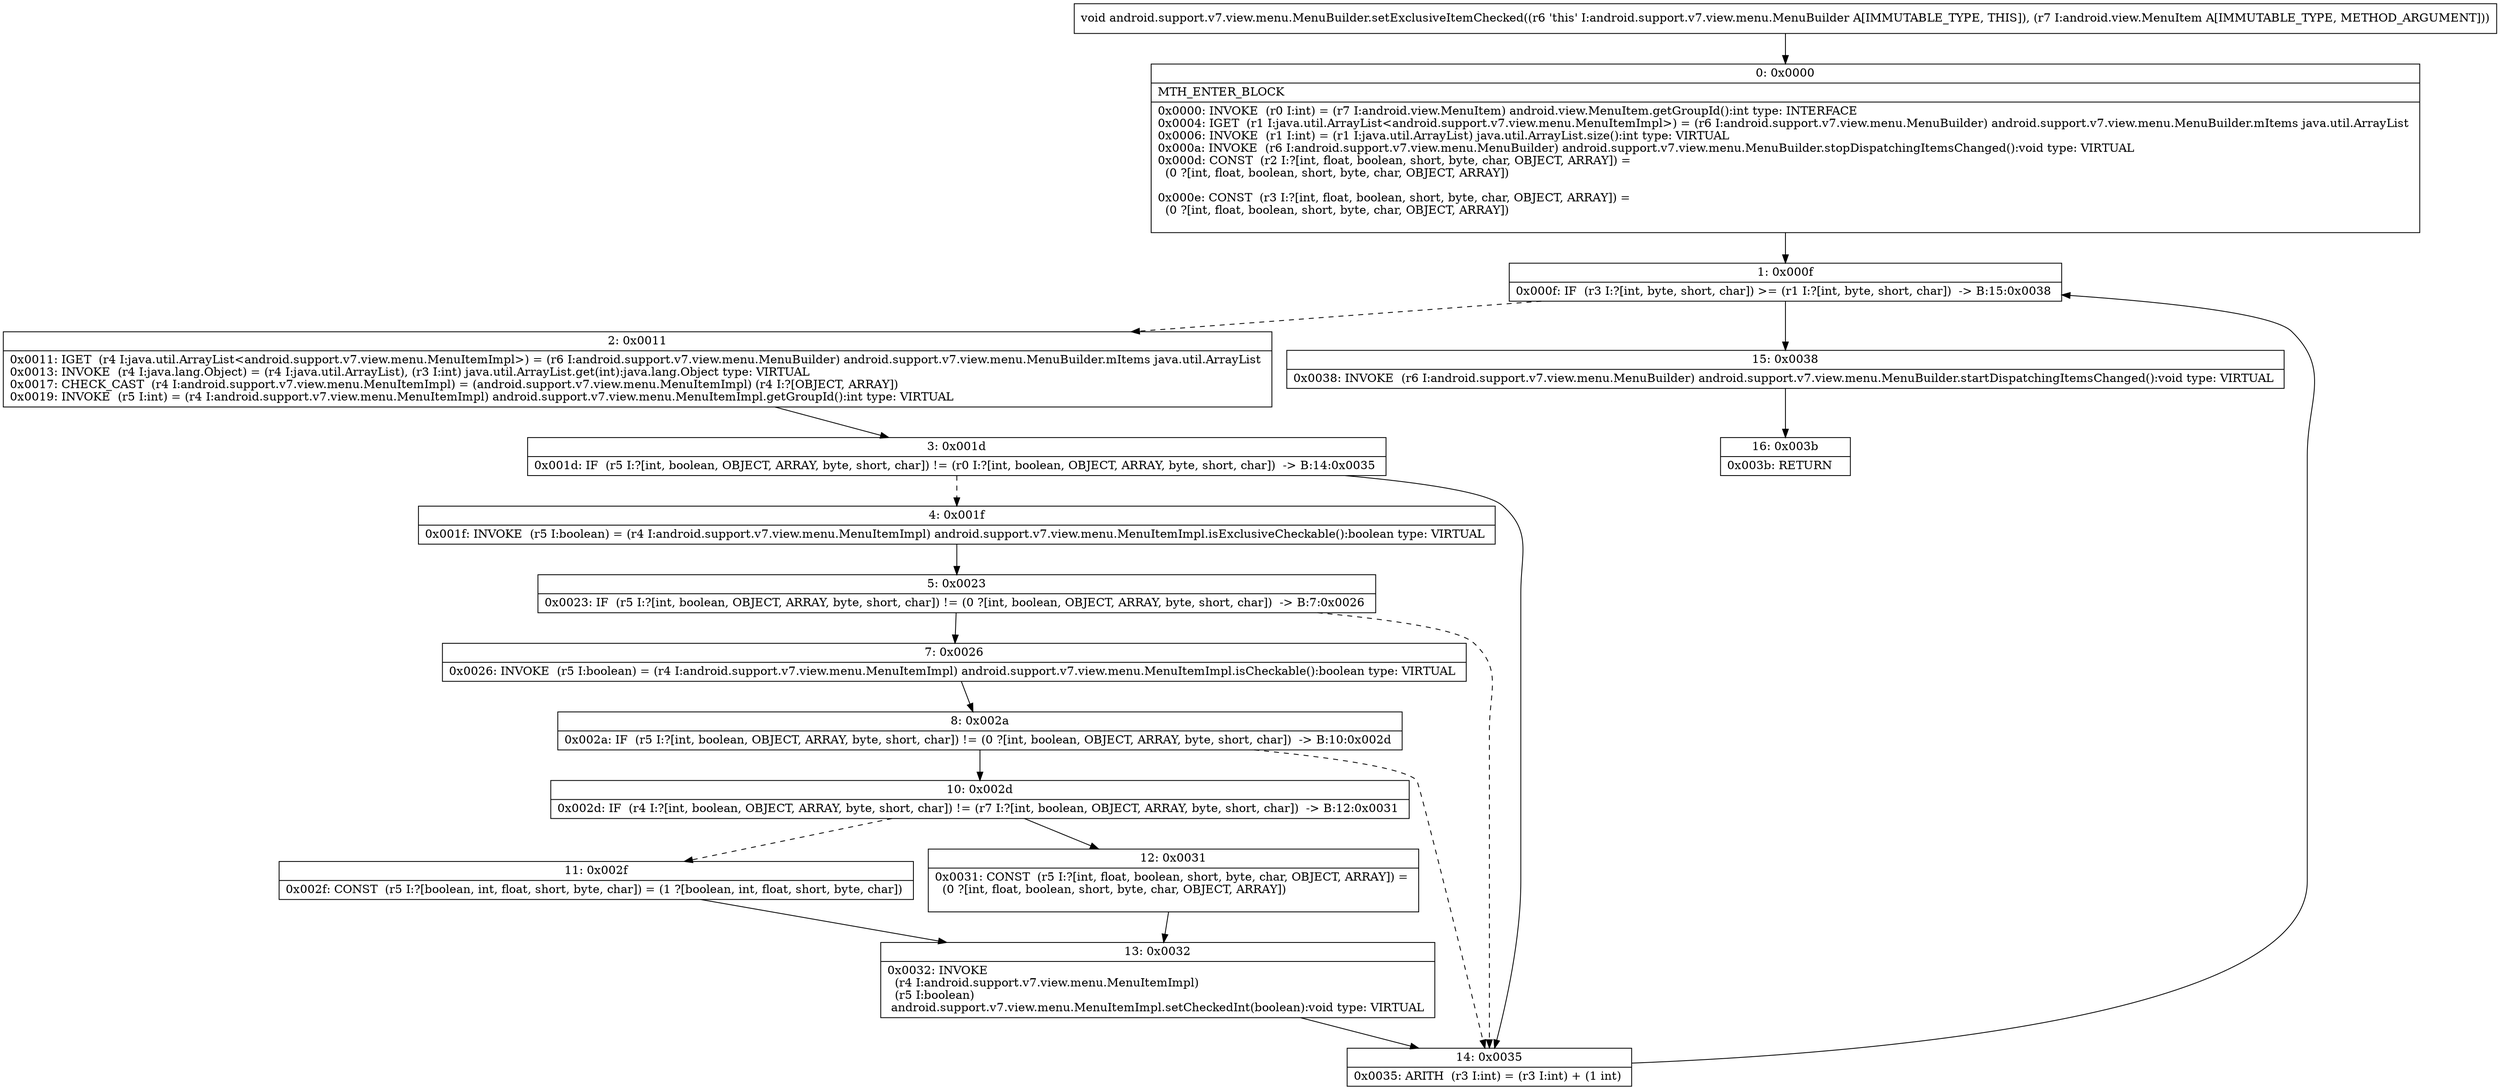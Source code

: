digraph "CFG forandroid.support.v7.view.menu.MenuBuilder.setExclusiveItemChecked(Landroid\/view\/MenuItem;)V" {
Node_0 [shape=record,label="{0\:\ 0x0000|MTH_ENTER_BLOCK\l|0x0000: INVOKE  (r0 I:int) = (r7 I:android.view.MenuItem) android.view.MenuItem.getGroupId():int type: INTERFACE \l0x0004: IGET  (r1 I:java.util.ArrayList\<android.support.v7.view.menu.MenuItemImpl\>) = (r6 I:android.support.v7.view.menu.MenuBuilder) android.support.v7.view.menu.MenuBuilder.mItems java.util.ArrayList \l0x0006: INVOKE  (r1 I:int) = (r1 I:java.util.ArrayList) java.util.ArrayList.size():int type: VIRTUAL \l0x000a: INVOKE  (r6 I:android.support.v7.view.menu.MenuBuilder) android.support.v7.view.menu.MenuBuilder.stopDispatchingItemsChanged():void type: VIRTUAL \l0x000d: CONST  (r2 I:?[int, float, boolean, short, byte, char, OBJECT, ARRAY]) = \l  (0 ?[int, float, boolean, short, byte, char, OBJECT, ARRAY])\l \l0x000e: CONST  (r3 I:?[int, float, boolean, short, byte, char, OBJECT, ARRAY]) = \l  (0 ?[int, float, boolean, short, byte, char, OBJECT, ARRAY])\l \l}"];
Node_1 [shape=record,label="{1\:\ 0x000f|0x000f: IF  (r3 I:?[int, byte, short, char]) \>= (r1 I:?[int, byte, short, char])  \-\> B:15:0x0038 \l}"];
Node_2 [shape=record,label="{2\:\ 0x0011|0x0011: IGET  (r4 I:java.util.ArrayList\<android.support.v7.view.menu.MenuItemImpl\>) = (r6 I:android.support.v7.view.menu.MenuBuilder) android.support.v7.view.menu.MenuBuilder.mItems java.util.ArrayList \l0x0013: INVOKE  (r4 I:java.lang.Object) = (r4 I:java.util.ArrayList), (r3 I:int) java.util.ArrayList.get(int):java.lang.Object type: VIRTUAL \l0x0017: CHECK_CAST  (r4 I:android.support.v7.view.menu.MenuItemImpl) = (android.support.v7.view.menu.MenuItemImpl) (r4 I:?[OBJECT, ARRAY]) \l0x0019: INVOKE  (r5 I:int) = (r4 I:android.support.v7.view.menu.MenuItemImpl) android.support.v7.view.menu.MenuItemImpl.getGroupId():int type: VIRTUAL \l}"];
Node_3 [shape=record,label="{3\:\ 0x001d|0x001d: IF  (r5 I:?[int, boolean, OBJECT, ARRAY, byte, short, char]) != (r0 I:?[int, boolean, OBJECT, ARRAY, byte, short, char])  \-\> B:14:0x0035 \l}"];
Node_4 [shape=record,label="{4\:\ 0x001f|0x001f: INVOKE  (r5 I:boolean) = (r4 I:android.support.v7.view.menu.MenuItemImpl) android.support.v7.view.menu.MenuItemImpl.isExclusiveCheckable():boolean type: VIRTUAL \l}"];
Node_5 [shape=record,label="{5\:\ 0x0023|0x0023: IF  (r5 I:?[int, boolean, OBJECT, ARRAY, byte, short, char]) != (0 ?[int, boolean, OBJECT, ARRAY, byte, short, char])  \-\> B:7:0x0026 \l}"];
Node_7 [shape=record,label="{7\:\ 0x0026|0x0026: INVOKE  (r5 I:boolean) = (r4 I:android.support.v7.view.menu.MenuItemImpl) android.support.v7.view.menu.MenuItemImpl.isCheckable():boolean type: VIRTUAL \l}"];
Node_8 [shape=record,label="{8\:\ 0x002a|0x002a: IF  (r5 I:?[int, boolean, OBJECT, ARRAY, byte, short, char]) != (0 ?[int, boolean, OBJECT, ARRAY, byte, short, char])  \-\> B:10:0x002d \l}"];
Node_10 [shape=record,label="{10\:\ 0x002d|0x002d: IF  (r4 I:?[int, boolean, OBJECT, ARRAY, byte, short, char]) != (r7 I:?[int, boolean, OBJECT, ARRAY, byte, short, char])  \-\> B:12:0x0031 \l}"];
Node_11 [shape=record,label="{11\:\ 0x002f|0x002f: CONST  (r5 I:?[boolean, int, float, short, byte, char]) = (1 ?[boolean, int, float, short, byte, char]) \l}"];
Node_12 [shape=record,label="{12\:\ 0x0031|0x0031: CONST  (r5 I:?[int, float, boolean, short, byte, char, OBJECT, ARRAY]) = \l  (0 ?[int, float, boolean, short, byte, char, OBJECT, ARRAY])\l \l}"];
Node_13 [shape=record,label="{13\:\ 0x0032|0x0032: INVOKE  \l  (r4 I:android.support.v7.view.menu.MenuItemImpl)\l  (r5 I:boolean)\l android.support.v7.view.menu.MenuItemImpl.setCheckedInt(boolean):void type: VIRTUAL \l}"];
Node_14 [shape=record,label="{14\:\ 0x0035|0x0035: ARITH  (r3 I:int) = (r3 I:int) + (1 int) \l}"];
Node_15 [shape=record,label="{15\:\ 0x0038|0x0038: INVOKE  (r6 I:android.support.v7.view.menu.MenuBuilder) android.support.v7.view.menu.MenuBuilder.startDispatchingItemsChanged():void type: VIRTUAL \l}"];
Node_16 [shape=record,label="{16\:\ 0x003b|0x003b: RETURN   \l}"];
MethodNode[shape=record,label="{void android.support.v7.view.menu.MenuBuilder.setExclusiveItemChecked((r6 'this' I:android.support.v7.view.menu.MenuBuilder A[IMMUTABLE_TYPE, THIS]), (r7 I:android.view.MenuItem A[IMMUTABLE_TYPE, METHOD_ARGUMENT])) }"];
MethodNode -> Node_0;
Node_0 -> Node_1;
Node_1 -> Node_2[style=dashed];
Node_1 -> Node_15;
Node_2 -> Node_3;
Node_3 -> Node_4[style=dashed];
Node_3 -> Node_14;
Node_4 -> Node_5;
Node_5 -> Node_7;
Node_5 -> Node_14[style=dashed];
Node_7 -> Node_8;
Node_8 -> Node_10;
Node_8 -> Node_14[style=dashed];
Node_10 -> Node_11[style=dashed];
Node_10 -> Node_12;
Node_11 -> Node_13;
Node_12 -> Node_13;
Node_13 -> Node_14;
Node_14 -> Node_1;
Node_15 -> Node_16;
}

